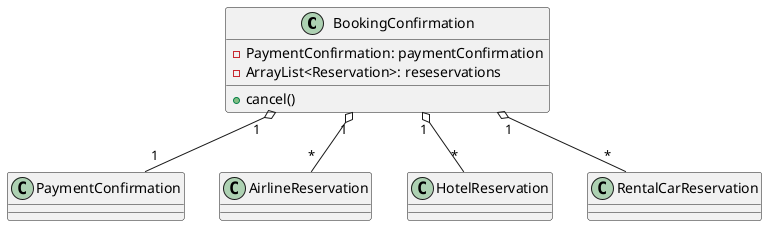 @startuml

class BookingConfirmation {
    - PaymentConfirmation: paymentConfirmation
    - ArrayList<Reservation>: reseservations
    + cancel()

}


BookingConfirmation "1" o-- "1" PaymentConfirmation
BookingConfirmation "1" o-- "*" AirlineReservation
BookingConfirmation "1" o-- "*" HotelReservation
BookingConfirmation "1" o-- "*" RentalCarReservation

@enduml